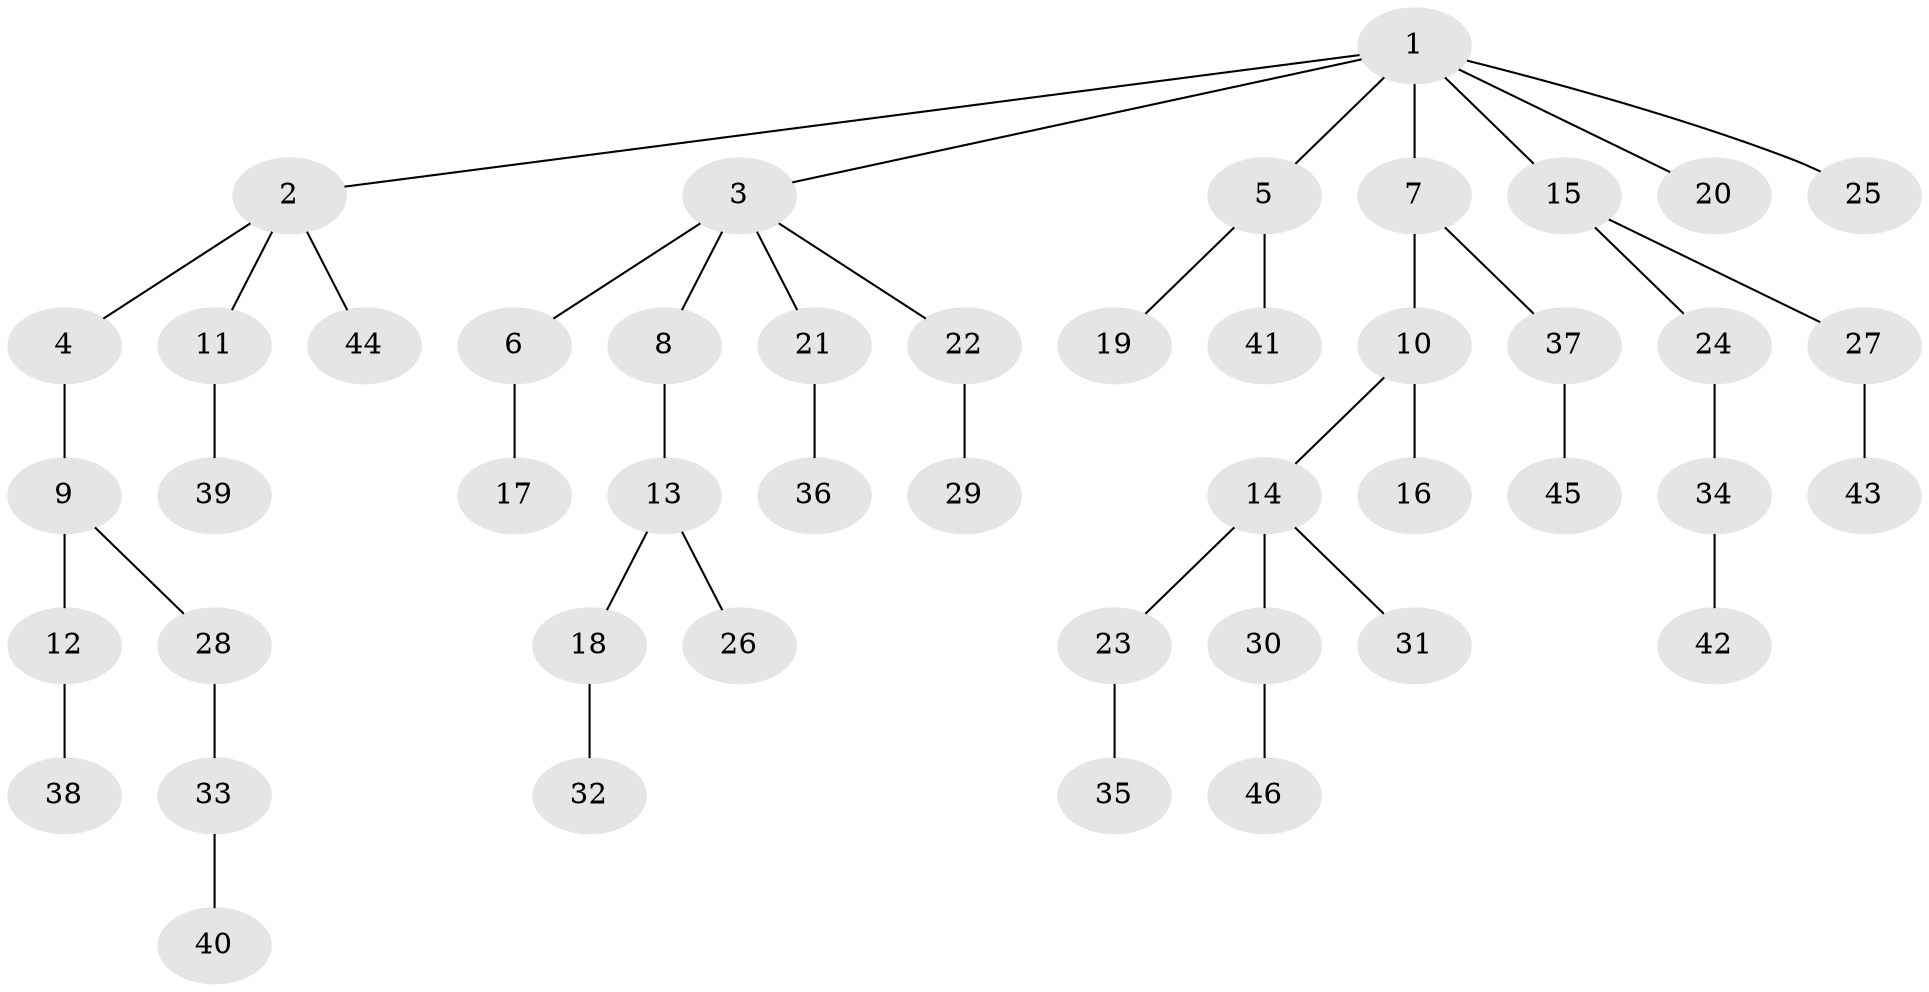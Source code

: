 // original degree distribution, {8: 0.011494252873563218, 5: 0.04597701149425287, 7: 0.011494252873563218, 3: 0.1839080459770115, 2: 0.2413793103448276, 4: 0.011494252873563218, 1: 0.4942528735632184}
// Generated by graph-tools (version 1.1) at 2025/43/03/06/25 01:43:20]
// undirected, 46 vertices, 45 edges
graph export_dot {
graph [start="1"]
  node [color=gray90,style=filled];
  1;
  2;
  3;
  4;
  5;
  6;
  7;
  8;
  9;
  10;
  11;
  12;
  13;
  14;
  15;
  16;
  17;
  18;
  19;
  20;
  21;
  22;
  23;
  24;
  25;
  26;
  27;
  28;
  29;
  30;
  31;
  32;
  33;
  34;
  35;
  36;
  37;
  38;
  39;
  40;
  41;
  42;
  43;
  44;
  45;
  46;
  1 -- 2 [weight=1.0];
  1 -- 3 [weight=1.0];
  1 -- 5 [weight=1.0];
  1 -- 7 [weight=1.0];
  1 -- 15 [weight=1.0];
  1 -- 20 [weight=1.0];
  1 -- 25 [weight=1.0];
  2 -- 4 [weight=1.0];
  2 -- 11 [weight=1.0];
  2 -- 44 [weight=1.0];
  3 -- 6 [weight=2.0];
  3 -- 8 [weight=1.0];
  3 -- 21 [weight=1.0];
  3 -- 22 [weight=1.0];
  4 -- 9 [weight=1.0];
  5 -- 19 [weight=1.0];
  5 -- 41 [weight=1.0];
  6 -- 17 [weight=1.0];
  7 -- 10 [weight=1.0];
  7 -- 37 [weight=1.0];
  8 -- 13 [weight=1.0];
  9 -- 12 [weight=3.0];
  9 -- 28 [weight=1.0];
  10 -- 14 [weight=1.0];
  10 -- 16 [weight=1.0];
  11 -- 39 [weight=1.0];
  12 -- 38 [weight=1.0];
  13 -- 18 [weight=1.0];
  13 -- 26 [weight=1.0];
  14 -- 23 [weight=1.0];
  14 -- 30 [weight=1.0];
  14 -- 31 [weight=1.0];
  15 -- 24 [weight=1.0];
  15 -- 27 [weight=1.0];
  18 -- 32 [weight=1.0];
  21 -- 36 [weight=1.0];
  22 -- 29 [weight=3.0];
  23 -- 35 [weight=1.0];
  24 -- 34 [weight=1.0];
  27 -- 43 [weight=1.0];
  28 -- 33 [weight=1.0];
  30 -- 46 [weight=1.0];
  33 -- 40 [weight=1.0];
  34 -- 42 [weight=1.0];
  37 -- 45 [weight=1.0];
}
